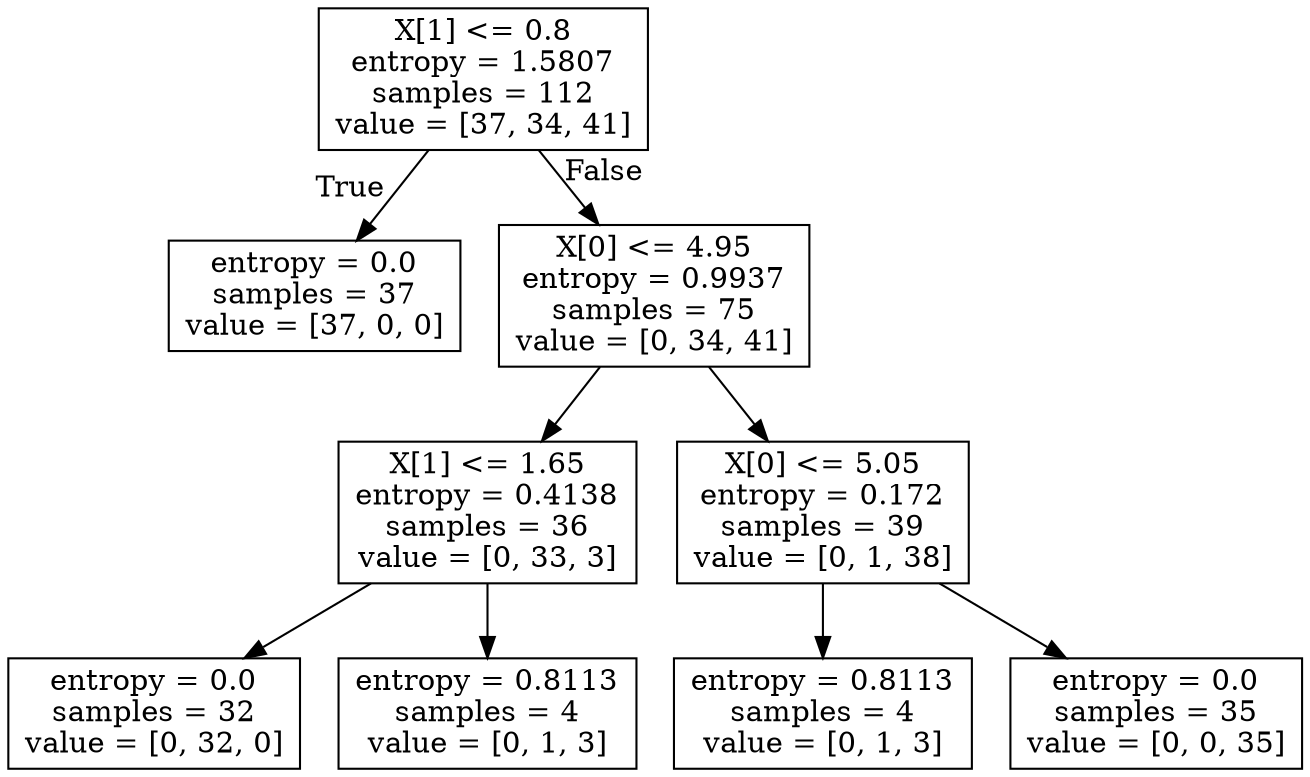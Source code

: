 digraph Tree {
node [shape=box] ;
0 [label="X[1] <= 0.8\nentropy = 1.5807\nsamples = 112\nvalue = [37, 34, 41]"] ;
1 [label="entropy = 0.0\nsamples = 37\nvalue = [37, 0, 0]"] ;
0 -> 1 [labeldistance=2.5, labelangle=45, headlabel="True"] ;
2 [label="X[0] <= 4.95\nentropy = 0.9937\nsamples = 75\nvalue = [0, 34, 41]"] ;
0 -> 2 [labeldistance=2.5, labelangle=-45, headlabel="False"] ;
3 [label="X[1] <= 1.65\nentropy = 0.4138\nsamples = 36\nvalue = [0, 33, 3]"] ;
2 -> 3 ;
4 [label="entropy = 0.0\nsamples = 32\nvalue = [0, 32, 0]"] ;
3 -> 4 ;
5 [label="entropy = 0.8113\nsamples = 4\nvalue = [0, 1, 3]"] ;
3 -> 5 ;
6 [label="X[0] <= 5.05\nentropy = 0.172\nsamples = 39\nvalue = [0, 1, 38]"] ;
2 -> 6 ;
7 [label="entropy = 0.8113\nsamples = 4\nvalue = [0, 1, 3]"] ;
6 -> 7 ;
8 [label="entropy = 0.0\nsamples = 35\nvalue = [0, 0, 35]"] ;
6 -> 8 ;
}